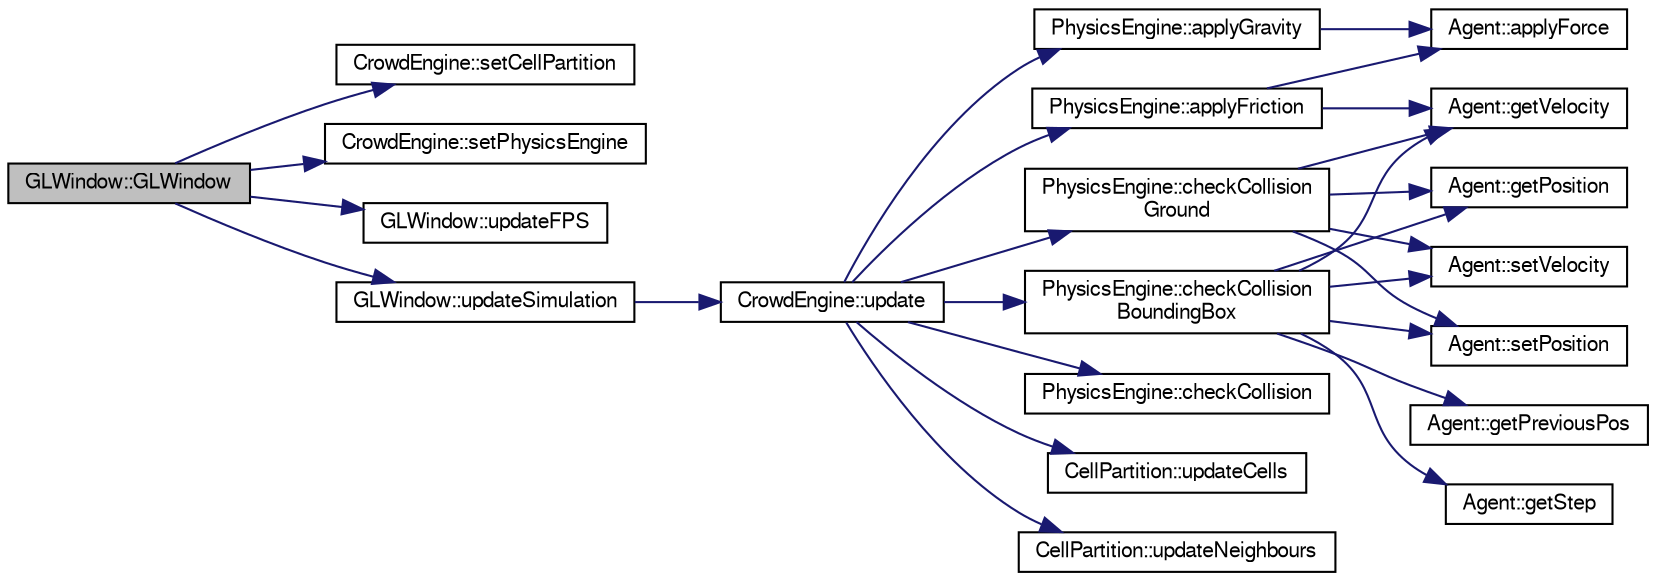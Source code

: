 digraph "GLWindow::GLWindow"
{
  edge [fontname="FreeSans",fontsize="10",labelfontname="FreeSans",labelfontsize="10"];
  node [fontname="FreeSans",fontsize="10",shape=record];
  rankdir="LR";
  Node1 [label="GLWindow::GLWindow",height=0.2,width=0.4,color="black", fillcolor="grey75", style="filled" fontcolor="black"];
  Node1 -> Node2 [color="midnightblue",fontsize="10",style="solid",fontname="FreeSans"];
  Node2 [label="CrowdEngine::setCellPartition",height=0.2,width=0.4,color="black", fillcolor="white", style="filled",URL="$class_crowd_engine.html#a8cdade4ade2ddbc451eca2fd63a773a6"];
  Node1 -> Node3 [color="midnightblue",fontsize="10",style="solid",fontname="FreeSans"];
  Node3 [label="CrowdEngine::setPhysicsEngine",height=0.2,width=0.4,color="black", fillcolor="white", style="filled",URL="$class_crowd_engine.html#a73d2561151382c27673bf14feec7cd89"];
  Node1 -> Node4 [color="midnightblue",fontsize="10",style="solid",fontname="FreeSans"];
  Node4 [label="GLWindow::updateFPS",height=0.2,width=0.4,color="black", fillcolor="white", style="filled",URL="$class_g_l_window.html#a5a8aca7f7efa0a164af7efbc6fb02406"];
  Node1 -> Node5 [color="midnightblue",fontsize="10",style="solid",fontname="FreeSans"];
  Node5 [label="GLWindow::updateSimulation",height=0.2,width=0.4,color="black", fillcolor="white", style="filled",URL="$class_g_l_window.html#a0e32095ad99ae2109ad37c2f24f1219b"];
  Node5 -> Node6 [color="midnightblue",fontsize="10",style="solid",fontname="FreeSans"];
  Node6 [label="CrowdEngine::update",height=0.2,width=0.4,color="black", fillcolor="white", style="filled",URL="$class_crowd_engine.html#a001d4a0d6790344140a1546c84de044e",tooltip="Update the world. "];
  Node6 -> Node7 [color="midnightblue",fontsize="10",style="solid",fontname="FreeSans"];
  Node7 [label="PhysicsEngine::applyFriction",height=0.2,width=0.4,color="black", fillcolor="white", style="filled",URL="$class_physics_engine.html#a4b9862d2fc06fc3f1d6d2b935d722204",tooltip="Apply friction force on _agent. "];
  Node7 -> Node8 [color="midnightblue",fontsize="10",style="solid",fontname="FreeSans"];
  Node8 [label="Agent::applyForce",height=0.2,width=0.4,color="black", fillcolor="white", style="filled",URL="$class_agent.html#a5ce46ab9cf6c7b4109b12c48ad073a27",tooltip="Requests to apply a force on this agent. "];
  Node7 -> Node9 [color="midnightblue",fontsize="10",style="solid",fontname="FreeSans"];
  Node9 [label="Agent::getVelocity",height=0.2,width=0.4,color="black", fillcolor="white", style="filled",URL="$class_agent.html#ae809b15253df2701fbf1e2148156f205"];
  Node6 -> Node10 [color="midnightblue",fontsize="10",style="solid",fontname="FreeSans"];
  Node10 [label="PhysicsEngine::applyGravity",height=0.2,width=0.4,color="black", fillcolor="white", style="filled",URL="$class_physics_engine.html#a282e3493c5bf730a327ecc71ae34a381",tooltip="Apply gravity force on _agent. "];
  Node10 -> Node8 [color="midnightblue",fontsize="10",style="solid",fontname="FreeSans"];
  Node6 -> Node11 [color="midnightblue",fontsize="10",style="solid",fontname="FreeSans"];
  Node11 [label="PhysicsEngine::checkCollision",height=0.2,width=0.4,color="black", fillcolor="white", style="filled",URL="$class_physics_engine.html#ab1ec7f82d879b765ba51896ac0293306",tooltip="Check if there exists collision between two agents and fix their positions and velocities. "];
  Node6 -> Node12 [color="midnightblue",fontsize="10",style="solid",fontname="FreeSans"];
  Node12 [label="PhysicsEngine::checkCollision\lBoundingBox",height=0.2,width=0.4,color="black", fillcolor="white", style="filled",URL="$class_physics_engine.html#a593786154cf89be904989f7dc9decd5b",tooltip="Check collision with box that wraps the world. "];
  Node12 -> Node13 [color="midnightblue",fontsize="10",style="solid",fontname="FreeSans"];
  Node13 [label="Agent::getStep",height=0.2,width=0.4,color="black", fillcolor="white", style="filled",URL="$class_agent.html#a537e126032d2acd838c0b4ab6b74f4cc"];
  Node12 -> Node14 [color="midnightblue",fontsize="10",style="solid",fontname="FreeSans"];
  Node14 [label="Agent::getPosition",height=0.2,width=0.4,color="black", fillcolor="white", style="filled",URL="$class_agent.html#a00178e547698aefa61a5644727d1ab39"];
  Node12 -> Node9 [color="midnightblue",fontsize="10",style="solid",fontname="FreeSans"];
  Node12 -> Node15 [color="midnightblue",fontsize="10",style="solid",fontname="FreeSans"];
  Node15 [label="Agent::setVelocity",height=0.2,width=0.4,color="black", fillcolor="white", style="filled",URL="$class_agent.html#a4fe9f9edc8483aa54c46b0cd172eb5cd"];
  Node12 -> Node16 [color="midnightblue",fontsize="10",style="solid",fontname="FreeSans"];
  Node16 [label="Agent::setPosition",height=0.2,width=0.4,color="black", fillcolor="white", style="filled",URL="$class_agent.html#a178323b7ee20be61d8e607294632427e"];
  Node12 -> Node17 [color="midnightblue",fontsize="10",style="solid",fontname="FreeSans"];
  Node17 [label="Agent::getPreviousPos",height=0.2,width=0.4,color="black", fillcolor="white", style="filled",URL="$class_agent.html#ac3479c22d620e757cf4f8f41d0465cf6"];
  Node6 -> Node18 [color="midnightblue",fontsize="10",style="solid",fontname="FreeSans"];
  Node18 [label="PhysicsEngine::checkCollision\lGround",height=0.2,width=0.4,color="black", fillcolor="white", style="filled",URL="$class_physics_engine.html#a729ebe13ac050acee07a9b714b7b6b3c",tooltip="Check collision with the ground. "];
  Node18 -> Node14 [color="midnightblue",fontsize="10",style="solid",fontname="FreeSans"];
  Node18 -> Node16 [color="midnightblue",fontsize="10",style="solid",fontname="FreeSans"];
  Node18 -> Node9 [color="midnightblue",fontsize="10",style="solid",fontname="FreeSans"];
  Node18 -> Node15 [color="midnightblue",fontsize="10",style="solid",fontname="FreeSans"];
  Node6 -> Node19 [color="midnightblue",fontsize="10",style="solid",fontname="FreeSans"];
  Node19 [label="CellPartition::updateCells",height=0.2,width=0.4,color="black", fillcolor="white", style="filled",URL="$class_cell_partition.html#a72ba1352c451752ae9243b25e06d03c2",tooltip="Calculate in which cell each agent is. "];
  Node6 -> Node20 [color="midnightblue",fontsize="10",style="solid",fontname="FreeSans"];
  Node20 [label="CellPartition::updateNeighbours",height=0.2,width=0.4,color="black", fillcolor="white", style="filled",URL="$class_cell_partition.html#a3df79265cee9ad0e74786d6fd3350518",tooltip="Calculate the neighbours of _agents. "];
}
